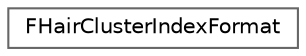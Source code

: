 digraph "Graphical Class Hierarchy"
{
 // INTERACTIVE_SVG=YES
 // LATEX_PDF_SIZE
  bgcolor="transparent";
  edge [fontname=Helvetica,fontsize=10,labelfontname=Helvetica,labelfontsize=10];
  node [fontname=Helvetica,fontsize=10,shape=box,height=0.2,width=0.4];
  rankdir="LR";
  Node0 [id="Node000000",label="FHairClusterIndexFormat",height=0.2,width=0.4,color="grey40", fillcolor="white", style="filled",URL="$da/dbb/structFHairClusterIndexFormat.html",tooltip=" "];
}
